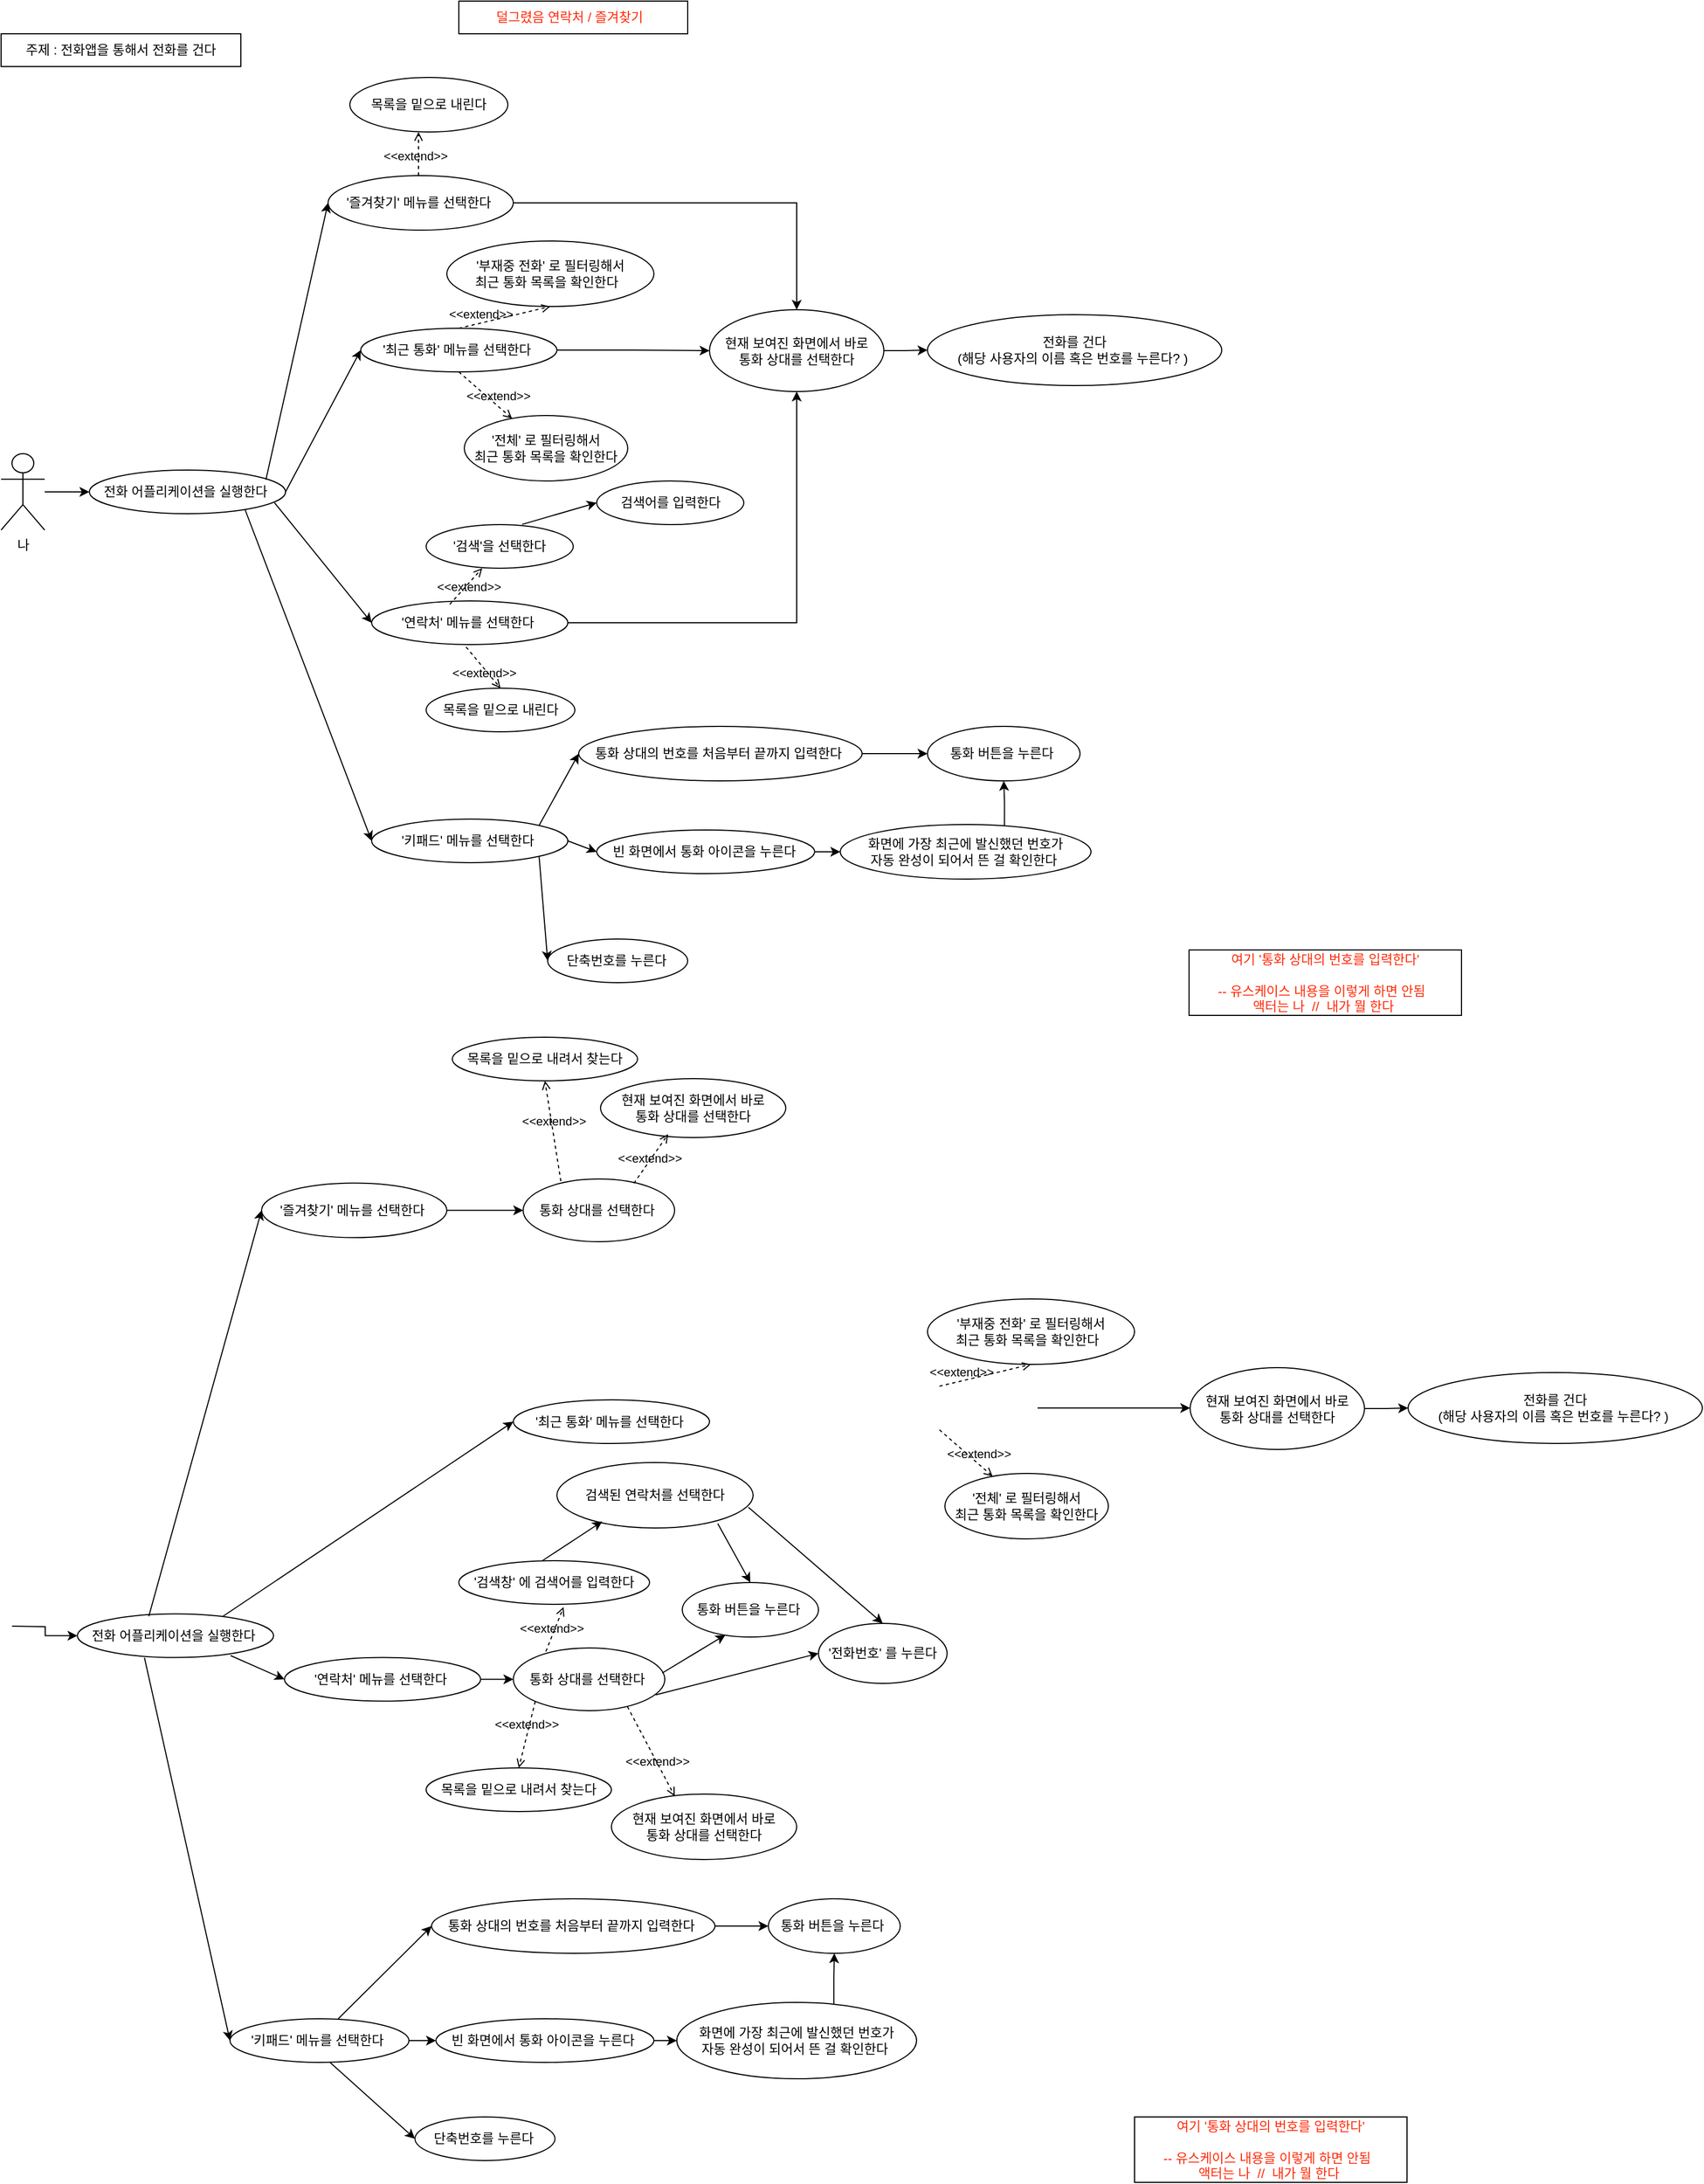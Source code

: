 <mxfile version="21.6.8" type="github">
  <diagram name="페이지-1" id="-gUJO7mvoviYp6cwUs_T">
    <mxGraphModel dx="2152" dy="1142" grid="1" gridSize="10" guides="1" tooltips="1" connect="1" arrows="1" fold="1" page="1" pageScale="1" pageWidth="827" pageHeight="1169" math="0" shadow="0">
      <root>
        <mxCell id="0" />
        <mxCell id="1" parent="0" />
        <mxCell id="oBkjq00Kx3VTGTsn0A3z-1" value="주제 : 전화앱을 통해서 전화를 건다" style="rounded=0;whiteSpace=wrap;html=1;" parent="1" vertex="1">
          <mxGeometry y="80" width="220" height="30" as="geometry" />
        </mxCell>
        <mxCell id="oBkjq00Kx3VTGTsn0A3z-50" value="" style="edgeStyle=orthogonalEdgeStyle;rounded=0;orthogonalLoop=1;jettySize=auto;html=1;" parent="1" source="oBkjq00Kx3VTGTsn0A3z-2" target="oBkjq00Kx3VTGTsn0A3z-8" edge="1">
          <mxGeometry relative="1" as="geometry" />
        </mxCell>
        <mxCell id="oBkjq00Kx3VTGTsn0A3z-2" value="나" style="shape=umlActor;verticalLabelPosition=bottom;verticalAlign=top;html=1;outlineConnect=0;" parent="1" vertex="1">
          <mxGeometry y="465" width="40" height="70" as="geometry" />
        </mxCell>
        <mxCell id="oBkjq00Kx3VTGTsn0A3z-8" value="전화 어플리케이션을 실행한다&amp;nbsp;" style="ellipse;whiteSpace=wrap;html=1;" parent="1" vertex="1">
          <mxGeometry x="81" y="480" width="180" height="40" as="geometry" />
        </mxCell>
        <mxCell id="oBkjq00Kx3VTGTsn0A3z-43" value="" style="edgeStyle=orthogonalEdgeStyle;rounded=0;orthogonalLoop=1;jettySize=auto;html=1;" parent="1" source="oBkjq00Kx3VTGTsn0A3z-9" target="oBkjq00Kx3VTGTsn0A3z-16" edge="1">
          <mxGeometry relative="1" as="geometry" />
        </mxCell>
        <mxCell id="oBkjq00Kx3VTGTsn0A3z-9" value="&#39;즐겨찾기&#39; 메뉴를 선택한다&amp;nbsp;" style="ellipse;whiteSpace=wrap;html=1;" parent="1" vertex="1">
          <mxGeometry x="300" y="210" width="170" height="50" as="geometry" />
        </mxCell>
        <mxCell id="oBkjq00Kx3VTGTsn0A3z-42" value="" style="edgeStyle=orthogonalEdgeStyle;rounded=0;orthogonalLoop=1;jettySize=auto;html=1;" parent="1" source="oBkjq00Kx3VTGTsn0A3z-10" target="oBkjq00Kx3VTGTsn0A3z-16" edge="1">
          <mxGeometry relative="1" as="geometry" />
        </mxCell>
        <mxCell id="oBkjq00Kx3VTGTsn0A3z-10" value="&#39;최근 통화&#39; 메뉴를 선택한다&amp;nbsp;" style="ellipse;whiteSpace=wrap;html=1;" parent="1" vertex="1">
          <mxGeometry x="330" y="350" width="180" height="40" as="geometry" />
        </mxCell>
        <mxCell id="oBkjq00Kx3VTGTsn0A3z-40" value="" style="edgeStyle=orthogonalEdgeStyle;rounded=0;orthogonalLoop=1;jettySize=auto;html=1;" parent="1" source="oBkjq00Kx3VTGTsn0A3z-11" target="oBkjq00Kx3VTGTsn0A3z-16" edge="1">
          <mxGeometry relative="1" as="geometry" />
        </mxCell>
        <mxCell id="oBkjq00Kx3VTGTsn0A3z-11" value="&#39;연락처&#39; 메뉴를 선택한다&amp;nbsp;" style="ellipse;whiteSpace=wrap;html=1;" parent="1" vertex="1">
          <mxGeometry x="340" y="600" width="180" height="40" as="geometry" />
        </mxCell>
        <mxCell id="oBkjq00Kx3VTGTsn0A3z-14" value="&#39;부재중 전화&#39; 로 필터링해서 &lt;br&gt;최근 통화 목록을 확인한다&amp;nbsp;&amp;nbsp;" style="ellipse;whiteSpace=wrap;html=1;" parent="1" vertex="1">
          <mxGeometry x="409" y="270" width="190" height="60" as="geometry" />
        </mxCell>
        <mxCell id="oBkjq00Kx3VTGTsn0A3z-15" value="&#39;전체&#39; 로 필터링해서 &lt;br&gt;최근 통화 목록을 확인한다" style="ellipse;whiteSpace=wrap;html=1;" parent="1" vertex="1">
          <mxGeometry x="425" y="430" width="150" height="60" as="geometry" />
        </mxCell>
        <mxCell id="oBkjq00Kx3VTGTsn0A3z-41" value="" style="edgeStyle=orthogonalEdgeStyle;rounded=0;orthogonalLoop=1;jettySize=auto;html=1;" parent="1" source="oBkjq00Kx3VTGTsn0A3z-16" target="oBkjq00Kx3VTGTsn0A3z-38" edge="1">
          <mxGeometry relative="1" as="geometry" />
        </mxCell>
        <mxCell id="oBkjq00Kx3VTGTsn0A3z-16" value="현재 보여진 화면에서 바로 &lt;br&gt;통화 상대를 선택한다" style="ellipse;whiteSpace=wrap;html=1;" parent="1" vertex="1">
          <mxGeometry x="650" y="333" width="160" height="75" as="geometry" />
        </mxCell>
        <mxCell id="oBkjq00Kx3VTGTsn0A3z-17" value="&amp;lt;&amp;lt;extend&amp;gt;&amp;gt;" style="html=1;verticalAlign=bottom;labelBackgroundColor=none;endArrow=open;endFill=0;dashed=1;rounded=0;exitX=0.5;exitY=1;exitDx=0;exitDy=0;" parent="1" source="oBkjq00Kx3VTGTsn0A3z-10" target="oBkjq00Kx3VTGTsn0A3z-15" edge="1">
          <mxGeometry x="0.469" width="160" relative="1" as="geometry">
            <mxPoint x="615" y="380" as="sourcePoint" />
            <mxPoint x="775" y="380" as="targetPoint" />
            <mxPoint as="offset" />
          </mxGeometry>
        </mxCell>
        <mxCell id="oBkjq00Kx3VTGTsn0A3z-18" value="&amp;lt;&amp;lt;extend&amp;gt;&amp;gt;" style="html=1;verticalAlign=bottom;labelBackgroundColor=none;endArrow=open;endFill=0;dashed=1;rounded=0;exitX=0.5;exitY=0;exitDx=0;exitDy=0;entryX=0.5;entryY=1;entryDx=0;entryDy=0;" parent="1" source="oBkjq00Kx3VTGTsn0A3z-10" target="oBkjq00Kx3VTGTsn0A3z-14" edge="1">
          <mxGeometry x="-0.541" y="-1" width="160" relative="1" as="geometry">
            <mxPoint x="555" y="350" as="sourcePoint" />
            <mxPoint x="545" y="380" as="targetPoint" />
            <mxPoint as="offset" />
          </mxGeometry>
        </mxCell>
        <mxCell id="oBkjq00Kx3VTGTsn0A3z-19" value="&#39;검색&#39;을 선택한다" style="ellipse;whiteSpace=wrap;html=1;" parent="1" vertex="1">
          <mxGeometry x="390" y="530" width="135" height="40" as="geometry" />
        </mxCell>
        <mxCell id="oBkjq00Kx3VTGTsn0A3z-20" value="목록을 밑으로 내린다" style="ellipse;whiteSpace=wrap;html=1;" parent="1" vertex="1">
          <mxGeometry x="390" y="680" width="136.5" height="40" as="geometry" />
        </mxCell>
        <mxCell id="oBkjq00Kx3VTGTsn0A3z-22" value="검색어를 입력한다" style="ellipse;whiteSpace=wrap;html=1;" parent="1" vertex="1">
          <mxGeometry x="546.5" y="490" width="135" height="40" as="geometry" />
        </mxCell>
        <mxCell id="tMN2ydZxakkYXUKhEtnf-16" value="" style="edgeStyle=orthogonalEdgeStyle;rounded=0;orthogonalLoop=1;jettySize=auto;html=1;" edge="1" parent="1" source="oBkjq00Kx3VTGTsn0A3z-23" target="oBkjq00Kx3VTGTsn0A3z-25">
          <mxGeometry relative="1" as="geometry" />
        </mxCell>
        <mxCell id="oBkjq00Kx3VTGTsn0A3z-23" value="통화 상대의 번호를 처음부터 끝까지 입력한다&amp;nbsp;" style="ellipse;whiteSpace=wrap;html=1;" parent="1" vertex="1">
          <mxGeometry x="530" y="715" width="260" height="50" as="geometry" />
        </mxCell>
        <mxCell id="oBkjq00Kx3VTGTsn0A3z-24" value="단축번호를 누른다&amp;nbsp;" style="ellipse;whiteSpace=wrap;html=1;" parent="1" vertex="1">
          <mxGeometry x="501.5" y="910" width="128.5" height="40" as="geometry" />
        </mxCell>
        <mxCell id="oBkjq00Kx3VTGTsn0A3z-25" value="통화 버튼을 누른다&amp;nbsp;" style="ellipse;whiteSpace=wrap;html=1;" parent="1" vertex="1">
          <mxGeometry x="850" y="715" width="140" height="50" as="geometry" />
        </mxCell>
        <mxCell id="oBkjq00Kx3VTGTsn0A3z-26" value="" style="endArrow=classic;html=1;rounded=0;entryX=0;entryY=0.5;entryDx=0;entryDy=0;exitX=1;exitY=0.5;exitDx=0;exitDy=0;" parent="1" source="oBkjq00Kx3VTGTsn0A3z-8" target="oBkjq00Kx3VTGTsn0A3z-10" edge="1">
          <mxGeometry width="50" height="50" relative="1" as="geometry">
            <mxPoint x="220" y="340" as="sourcePoint" />
            <mxPoint x="550" y="350" as="targetPoint" />
          </mxGeometry>
        </mxCell>
        <mxCell id="oBkjq00Kx3VTGTsn0A3z-27" value="" style="endArrow=classic;html=1;rounded=0;entryX=0;entryY=0.5;entryDx=0;entryDy=0;exitX=0.9;exitY=0.22;exitDx=0;exitDy=0;exitPerimeter=0;" parent="1" source="oBkjq00Kx3VTGTsn0A3z-8" target="oBkjq00Kx3VTGTsn0A3z-9" edge="1">
          <mxGeometry width="50" height="50" relative="1" as="geometry">
            <mxPoint x="200" y="320" as="sourcePoint" />
            <mxPoint x="280" y="360" as="targetPoint" />
          </mxGeometry>
        </mxCell>
        <mxCell id="oBkjq00Kx3VTGTsn0A3z-28" value="" style="endArrow=classic;html=1;rounded=0;entryX=0;entryY=0.5;entryDx=0;entryDy=0;exitX=0.944;exitY=0.75;exitDx=0;exitDy=0;exitPerimeter=0;" parent="1" source="oBkjq00Kx3VTGTsn0A3z-8" target="oBkjq00Kx3VTGTsn0A3z-11" edge="1">
          <mxGeometry width="50" height="50" relative="1" as="geometry">
            <mxPoint x="240" y="330" as="sourcePoint" />
            <mxPoint x="440" y="370" as="targetPoint" />
          </mxGeometry>
        </mxCell>
        <mxCell id="oBkjq00Kx3VTGTsn0A3z-29" value="" style="endArrow=classic;html=1;rounded=0;entryX=0;entryY=0.5;entryDx=0;entryDy=0;exitX=0.793;exitY=0.9;exitDx=0;exitDy=0;exitPerimeter=0;" parent="1" source="oBkjq00Kx3VTGTsn0A3z-8" target="oBkjq00Kx3VTGTsn0A3z-47" edge="1">
          <mxGeometry width="50" height="50" relative="1" as="geometry">
            <mxPoint x="232" y="340" as="sourcePoint" />
            <mxPoint x="440" y="645" as="targetPoint" />
          </mxGeometry>
        </mxCell>
        <mxCell id="oBkjq00Kx3VTGTsn0A3z-30" value="&amp;lt;&amp;lt;extend&amp;gt;&amp;gt;" style="html=1;verticalAlign=bottom;labelBackgroundColor=none;endArrow=open;endFill=0;dashed=1;rounded=0;exitX=0.398;exitY=0.08;exitDx=0;exitDy=0;entryX=0.381;entryY=1;entryDx=0;entryDy=0;entryPerimeter=0;exitPerimeter=0;" parent="1" source="oBkjq00Kx3VTGTsn0A3z-11" target="oBkjq00Kx3VTGTsn0A3z-19" edge="1">
          <mxGeometry x="-0.269" y="-8" width="160" relative="1" as="geometry">
            <mxPoint x="489" y="630" as="sourcePoint" />
            <mxPoint x="509" y="550" as="targetPoint" />
            <mxPoint as="offset" />
          </mxGeometry>
        </mxCell>
        <mxCell id="oBkjq00Kx3VTGTsn0A3z-31" value="" style="endArrow=classic;html=1;rounded=0;entryX=0;entryY=0.5;entryDx=0;entryDy=0;exitX=0.653;exitY=-0.005;exitDx=0;exitDy=0;exitPerimeter=0;" parent="1" source="oBkjq00Kx3VTGTsn0A3z-19" target="oBkjq00Kx3VTGTsn0A3z-22" edge="1">
          <mxGeometry width="50" height="50" relative="1" as="geometry">
            <mxPoint x="521.5" y="560" as="sourcePoint" />
            <mxPoint x="550" y="530" as="targetPoint" />
          </mxGeometry>
        </mxCell>
        <mxCell id="oBkjq00Kx3VTGTsn0A3z-32" value="&amp;lt;&amp;lt;extend&amp;gt;&amp;gt;" style="html=1;verticalAlign=bottom;labelBackgroundColor=none;endArrow=open;endFill=0;dashed=1;rounded=0;exitX=0.426;exitY=1.032;exitDx=0;exitDy=0;entryX=0.5;entryY=0;entryDx=0;entryDy=0;exitPerimeter=0;" parent="1" edge="1" target="oBkjq00Kx3VTGTsn0A3z-20">
          <mxGeometry x="0.443" y="-8" width="160" relative="1" as="geometry">
            <mxPoint x="426.68" y="642.28" as="sourcePoint" />
            <mxPoint x="478.25" y="671" as="targetPoint" />
            <mxPoint as="offset" />
          </mxGeometry>
        </mxCell>
        <mxCell id="oBkjq00Kx3VTGTsn0A3z-38" value="전화를 건다&lt;br&gt;(해당 사용자의 이름 혹은 번호를 누른다? )&amp;nbsp;" style="ellipse;whiteSpace=wrap;html=1;" parent="1" vertex="1">
          <mxGeometry x="850" y="337.5" width="270" height="65" as="geometry" />
        </mxCell>
        <mxCell id="tMN2ydZxakkYXUKhEtnf-14" value="" style="edgeStyle=orthogonalEdgeStyle;rounded=0;orthogonalLoop=1;jettySize=auto;html=1;" edge="1" parent="1" source="oBkjq00Kx3VTGTsn0A3z-44" target="tMN2ydZxakkYXUKhEtnf-13">
          <mxGeometry relative="1" as="geometry" />
        </mxCell>
        <mxCell id="oBkjq00Kx3VTGTsn0A3z-44" value="빈 화면에서 통화 아이콘을 누른다&amp;nbsp;" style="ellipse;whiteSpace=wrap;html=1;" parent="1" vertex="1">
          <mxGeometry x="546.5" y="810" width="200" height="40" as="geometry" />
        </mxCell>
        <mxCell id="oBkjq00Kx3VTGTsn0A3z-47" value="&#39;키패드&#39; 메뉴를 선택한다&amp;nbsp;" style="ellipse;whiteSpace=wrap;html=1;" parent="1" vertex="1">
          <mxGeometry x="340" y="800" width="180" height="40" as="geometry" />
        </mxCell>
        <mxCell id="oBkjq00Kx3VTGTsn0A3z-51" value="목록을 밑으로 내린다" style="ellipse;whiteSpace=wrap;html=1;" parent="1" vertex="1">
          <mxGeometry x="320" y="120" width="145" height="50" as="geometry" />
        </mxCell>
        <mxCell id="oBkjq00Kx3VTGTsn0A3z-52" value="&amp;lt;&amp;lt;extend&amp;gt;&amp;gt;" style="html=1;verticalAlign=bottom;labelBackgroundColor=none;endArrow=open;endFill=0;dashed=1;rounded=0;exitX=0.398;exitY=0.08;exitDx=0;exitDy=0;exitPerimeter=0;" parent="1" edge="1">
          <mxGeometry x="-0.5" y="3" width="160" relative="1" as="geometry">
            <mxPoint x="383" y="210" as="sourcePoint" />
            <mxPoint x="383" y="170" as="targetPoint" />
            <mxPoint y="1" as="offset" />
          </mxGeometry>
        </mxCell>
        <mxCell id="tMN2ydZxakkYXUKhEtnf-1" value="&lt;font color=&quot;#ff2908&quot;&gt;여기 &#39;통화 상대의 번호를 입력한다&#39;&lt;br&gt;&amp;nbsp;&lt;br&gt;-- 유스케이스 내용을 이렇게 하면 안됨&amp;nbsp;&amp;nbsp;&lt;br&gt;액터는 나&amp;nbsp; //&amp;nbsp; 내가 뭘 한다&lt;/font&gt;&lt;font color=&quot;#d91717&quot;&gt;&amp;nbsp;&lt;/font&gt;" style="rounded=0;whiteSpace=wrap;html=1;" vertex="1" parent="1">
          <mxGeometry x="1090" y="920" width="250" height="60" as="geometry" />
        </mxCell>
        <mxCell id="tMN2ydZxakkYXUKhEtnf-2" value="&lt;font color=&quot;#ff2908&quot;&gt;덜그렸음 연락처 / 즐겨찾기&amp;nbsp;&amp;nbsp;&lt;/font&gt;" style="rounded=0;whiteSpace=wrap;html=1;" vertex="1" parent="1">
          <mxGeometry x="420" y="50" width="210" height="30" as="geometry" />
        </mxCell>
        <mxCell id="tMN2ydZxakkYXUKhEtnf-6" value="" style="endArrow=classic;html=1;rounded=0;entryX=0;entryY=0.5;entryDx=0;entryDy=0;exitX=1;exitY=0.5;exitDx=0;exitDy=0;" edge="1" parent="1" source="oBkjq00Kx3VTGTsn0A3z-47" target="oBkjq00Kx3VTGTsn0A3z-44">
          <mxGeometry width="50" height="50" relative="1" as="geometry">
            <mxPoint x="510" y="820" as="sourcePoint" />
            <mxPoint x="599" y="800" as="targetPoint" />
          </mxGeometry>
        </mxCell>
        <mxCell id="tMN2ydZxakkYXUKhEtnf-7" value="" style="endArrow=classic;html=1;rounded=0;entryX=0;entryY=0.5;entryDx=0;entryDy=0;exitX=1;exitY=1;exitDx=0;exitDy=0;" edge="1" parent="1" source="oBkjq00Kx3VTGTsn0A3z-47" target="oBkjq00Kx3VTGTsn0A3z-24">
          <mxGeometry width="50" height="50" relative="1" as="geometry">
            <mxPoint x="530" y="820" as="sourcePoint" />
            <mxPoint x="620" y="860" as="targetPoint" />
          </mxGeometry>
        </mxCell>
        <mxCell id="tMN2ydZxakkYXUKhEtnf-9" value="" style="endArrow=classic;html=1;rounded=0;entryX=0;entryY=0.5;entryDx=0;entryDy=0;exitX=1;exitY=0;exitDx=0;exitDy=0;" edge="1" parent="1" source="oBkjq00Kx3VTGTsn0A3z-47" target="oBkjq00Kx3VTGTsn0A3z-23">
          <mxGeometry width="50" height="50" relative="1" as="geometry">
            <mxPoint x="490" y="800" as="sourcePoint" />
            <mxPoint x="546.5" y="779" as="targetPoint" />
          </mxGeometry>
        </mxCell>
        <mxCell id="tMN2ydZxakkYXUKhEtnf-17" value="" style="edgeStyle=orthogonalEdgeStyle;rounded=0;orthogonalLoop=1;jettySize=auto;html=1;exitX=0.655;exitY=0.04;exitDx=0;exitDy=0;exitPerimeter=0;" edge="1" parent="1" source="tMN2ydZxakkYXUKhEtnf-13" target="oBkjq00Kx3VTGTsn0A3z-25">
          <mxGeometry relative="1" as="geometry" />
        </mxCell>
        <mxCell id="tMN2ydZxakkYXUKhEtnf-13" value="화면에 가장 최근에 발신했던 번호가 &lt;br&gt;자동 완성이 되어서 뜬 걸 확인한다&amp;nbsp;" style="ellipse;whiteSpace=wrap;html=1;" vertex="1" parent="1">
          <mxGeometry x="770" y="805" width="230" height="50" as="geometry" />
        </mxCell>
        <mxCell id="tMN2ydZxakkYXUKhEtnf-18" value="" style="edgeStyle=orthogonalEdgeStyle;rounded=0;orthogonalLoop=1;jettySize=auto;html=1;" edge="1" parent="1" target="tMN2ydZxakkYXUKhEtnf-19">
          <mxGeometry relative="1" as="geometry">
            <mxPoint x="10" y="1540" as="sourcePoint" />
          </mxGeometry>
        </mxCell>
        <mxCell id="tMN2ydZxakkYXUKhEtnf-19" value="전화 어플리케이션을 실행한다&amp;nbsp;" style="ellipse;whiteSpace=wrap;html=1;" vertex="1" parent="1">
          <mxGeometry x="70" y="1528.75" width="180" height="40" as="geometry" />
        </mxCell>
        <mxCell id="tMN2ydZxakkYXUKhEtnf-83" value="" style="edgeStyle=orthogonalEdgeStyle;rounded=0;orthogonalLoop=1;jettySize=auto;html=1;" edge="1" parent="1" source="tMN2ydZxakkYXUKhEtnf-21" target="tMN2ydZxakkYXUKhEtnf-77">
          <mxGeometry relative="1" as="geometry" />
        </mxCell>
        <mxCell id="tMN2ydZxakkYXUKhEtnf-21" value="&#39;즐겨찾기&#39; 메뉴를 선택한다&amp;nbsp;" style="ellipse;whiteSpace=wrap;html=1;" vertex="1" parent="1">
          <mxGeometry x="239" y="1133.75" width="170" height="50" as="geometry" />
        </mxCell>
        <mxCell id="tMN2ydZxakkYXUKhEtnf-22" value="" style="edgeStyle=orthogonalEdgeStyle;rounded=0;orthogonalLoop=1;jettySize=auto;html=1;" edge="1" parent="1" target="tMN2ydZxakkYXUKhEtnf-29">
          <mxGeometry relative="1" as="geometry">
            <mxPoint x="951" y="1340" as="sourcePoint" />
          </mxGeometry>
        </mxCell>
        <mxCell id="tMN2ydZxakkYXUKhEtnf-23" value="&#39;최근 통화&#39; 메뉴를 선택한다&amp;nbsp;" style="ellipse;whiteSpace=wrap;html=1;" vertex="1" parent="1">
          <mxGeometry x="470" y="1332.5" width="180" height="40" as="geometry" />
        </mxCell>
        <mxCell id="tMN2ydZxakkYXUKhEtnf-65" value="" style="edgeStyle=orthogonalEdgeStyle;rounded=0;orthogonalLoop=1;jettySize=auto;html=1;" edge="1" parent="1" source="tMN2ydZxakkYXUKhEtnf-25" target="tMN2ydZxakkYXUKhEtnf-59">
          <mxGeometry relative="1" as="geometry" />
        </mxCell>
        <mxCell id="tMN2ydZxakkYXUKhEtnf-25" value="&#39;연락처&#39; 메뉴를 선택한다&amp;nbsp;" style="ellipse;whiteSpace=wrap;html=1;" vertex="1" parent="1">
          <mxGeometry x="260" y="1568.75" width="180" height="40" as="geometry" />
        </mxCell>
        <mxCell id="tMN2ydZxakkYXUKhEtnf-26" value="&#39;부재중 전화&#39; 로 필터링해서 &lt;br&gt;최근 통화 목록을 확인한다&amp;nbsp;&amp;nbsp;" style="ellipse;whiteSpace=wrap;html=1;" vertex="1" parent="1">
          <mxGeometry x="850" y="1240" width="190" height="60" as="geometry" />
        </mxCell>
        <mxCell id="tMN2ydZxakkYXUKhEtnf-27" value="&#39;전체&#39; 로 필터링해서 &lt;br&gt;최근 통화 목록을 확인한다" style="ellipse;whiteSpace=wrap;html=1;" vertex="1" parent="1">
          <mxGeometry x="866" y="1400" width="150" height="60" as="geometry" />
        </mxCell>
        <mxCell id="tMN2ydZxakkYXUKhEtnf-28" value="" style="edgeStyle=orthogonalEdgeStyle;rounded=0;orthogonalLoop=1;jettySize=auto;html=1;" edge="1" parent="1" source="tMN2ydZxakkYXUKhEtnf-29" target="tMN2ydZxakkYXUKhEtnf-46">
          <mxGeometry relative="1" as="geometry" />
        </mxCell>
        <mxCell id="tMN2ydZxakkYXUKhEtnf-29" value="현재 보여진 화면에서 바로 &lt;br&gt;통화 상대를 선택한다" style="ellipse;whiteSpace=wrap;html=1;" vertex="1" parent="1">
          <mxGeometry x="1091" y="1303" width="160" height="75" as="geometry" />
        </mxCell>
        <mxCell id="tMN2ydZxakkYXUKhEtnf-30" value="&amp;lt;&amp;lt;extend&amp;gt;&amp;gt;" style="html=1;verticalAlign=bottom;labelBackgroundColor=none;endArrow=open;endFill=0;dashed=1;rounded=0;exitX=0.5;exitY=1;exitDx=0;exitDy=0;" edge="1" parent="1" target="tMN2ydZxakkYXUKhEtnf-27">
          <mxGeometry x="0.469" width="160" relative="1" as="geometry">
            <mxPoint x="861" y="1360" as="sourcePoint" />
            <mxPoint x="1216" y="1350" as="targetPoint" />
            <mxPoint as="offset" />
          </mxGeometry>
        </mxCell>
        <mxCell id="tMN2ydZxakkYXUKhEtnf-31" value="&amp;lt;&amp;lt;extend&amp;gt;&amp;gt;" style="html=1;verticalAlign=bottom;labelBackgroundColor=none;endArrow=open;endFill=0;dashed=1;rounded=0;exitX=0.5;exitY=0;exitDx=0;exitDy=0;entryX=0.5;entryY=1;entryDx=0;entryDy=0;" edge="1" parent="1" target="tMN2ydZxakkYXUKhEtnf-26">
          <mxGeometry x="-0.541" y="-1" width="160" relative="1" as="geometry">
            <mxPoint x="861" y="1320" as="sourcePoint" />
            <mxPoint x="986" y="1350" as="targetPoint" />
            <mxPoint as="offset" />
          </mxGeometry>
        </mxCell>
        <mxCell id="tMN2ydZxakkYXUKhEtnf-32" value="&#39;검색창&#39; 에 검색어를 입력한다" style="ellipse;whiteSpace=wrap;html=1;" vertex="1" parent="1">
          <mxGeometry x="420" y="1480" width="175" height="40" as="geometry" />
        </mxCell>
        <mxCell id="tMN2ydZxakkYXUKhEtnf-34" value="검색된 연락처를 선택한다" style="ellipse;whiteSpace=wrap;html=1;" vertex="1" parent="1">
          <mxGeometry x="510" y="1390" width="180" height="60" as="geometry" />
        </mxCell>
        <mxCell id="tMN2ydZxakkYXUKhEtnf-35" value="" style="edgeStyle=orthogonalEdgeStyle;rounded=0;orthogonalLoop=1;jettySize=auto;html=1;" edge="1" parent="1" source="tMN2ydZxakkYXUKhEtnf-36" target="tMN2ydZxakkYXUKhEtnf-38">
          <mxGeometry relative="1" as="geometry" />
        </mxCell>
        <mxCell id="tMN2ydZxakkYXUKhEtnf-36" value="통화 상대의 번호를 처음부터 끝까지 입력한다&amp;nbsp;" style="ellipse;whiteSpace=wrap;html=1;" vertex="1" parent="1">
          <mxGeometry x="395" y="1790" width="260" height="50" as="geometry" />
        </mxCell>
        <mxCell id="tMN2ydZxakkYXUKhEtnf-37" value="단축번호를 누른다&amp;nbsp;" style="ellipse;whiteSpace=wrap;html=1;" vertex="1" parent="1">
          <mxGeometry x="379.75" y="1990" width="128.5" height="40" as="geometry" />
        </mxCell>
        <mxCell id="tMN2ydZxakkYXUKhEtnf-38" value="통화 버튼을 누른다&amp;nbsp;" style="ellipse;whiteSpace=wrap;html=1;" vertex="1" parent="1">
          <mxGeometry x="704" y="1790" width="121" height="50" as="geometry" />
        </mxCell>
        <mxCell id="tMN2ydZxakkYXUKhEtnf-39" value="" style="endArrow=classic;html=1;rounded=0;entryX=0;entryY=0.5;entryDx=0;entryDy=0;exitX=0.742;exitY=0.056;exitDx=0;exitDy=0;exitPerimeter=0;" edge="1" parent="1" source="tMN2ydZxakkYXUKhEtnf-19" target="tMN2ydZxakkYXUKhEtnf-23">
          <mxGeometry width="50" height="50" relative="1" as="geometry">
            <mxPoint x="190" y="1380" as="sourcePoint" />
            <mxPoint x="520" y="1390" as="targetPoint" />
          </mxGeometry>
        </mxCell>
        <mxCell id="tMN2ydZxakkYXUKhEtnf-40" value="" style="endArrow=classic;html=1;rounded=0;entryX=0;entryY=0.5;entryDx=0;entryDy=0;exitX=0.364;exitY=0.056;exitDx=0;exitDy=0;exitPerimeter=0;" edge="1" parent="1" source="tMN2ydZxakkYXUKhEtnf-19" target="tMN2ydZxakkYXUKhEtnf-21">
          <mxGeometry width="50" height="50" relative="1" as="geometry">
            <mxPoint x="170" y="1360" as="sourcePoint" />
            <mxPoint x="250" y="1400" as="targetPoint" />
          </mxGeometry>
        </mxCell>
        <mxCell id="tMN2ydZxakkYXUKhEtnf-41" value="" style="endArrow=classic;html=1;rounded=0;entryX=0;entryY=0.5;entryDx=0;entryDy=0;exitX=0.781;exitY=0.956;exitDx=0;exitDy=0;exitPerimeter=0;" edge="1" parent="1" source="tMN2ydZxakkYXUKhEtnf-19" target="tMN2ydZxakkYXUKhEtnf-25">
          <mxGeometry width="50" height="50" relative="1" as="geometry">
            <mxPoint x="210" y="1550" as="sourcePoint" />
            <mxPoint x="410" y="1410" as="targetPoint" />
          </mxGeometry>
        </mxCell>
        <mxCell id="tMN2ydZxakkYXUKhEtnf-42" value="" style="endArrow=classic;html=1;rounded=0;entryX=0;entryY=0.5;entryDx=0;entryDy=0;exitX=0.342;exitY=1.006;exitDx=0;exitDy=0;exitPerimeter=0;" edge="1" parent="1" source="tMN2ydZxakkYXUKhEtnf-19" target="tMN2ydZxakkYXUKhEtnf-49">
          <mxGeometry width="50" height="50" relative="1" as="geometry">
            <mxPoint x="202" y="1380" as="sourcePoint" />
            <mxPoint x="410" y="1685" as="targetPoint" />
          </mxGeometry>
        </mxCell>
        <mxCell id="tMN2ydZxakkYXUKhEtnf-43" value="&amp;lt;&amp;lt;extend&amp;gt;&amp;gt;" style="html=1;verticalAlign=bottom;labelBackgroundColor=none;endArrow=open;endFill=0;dashed=1;rounded=0;entryX=0.549;entryY=1.063;entryDx=0;entryDy=0;entryPerimeter=0;exitX=0.199;exitY=0.152;exitDx=0;exitDy=0;exitPerimeter=0;" edge="1" parent="1" source="tMN2ydZxakkYXUKhEtnf-59" target="tMN2ydZxakkYXUKhEtnf-32">
          <mxGeometry x="-0.208" width="160" relative="1" as="geometry">
            <mxPoint x="540" y="1580" as="sourcePoint" />
            <mxPoint x="469" y="1540" as="targetPoint" />
            <mxPoint as="offset" />
          </mxGeometry>
        </mxCell>
        <mxCell id="tMN2ydZxakkYXUKhEtnf-44" value="" style="endArrow=classic;html=1;rounded=0;exitX=0.438;exitY=0;exitDx=0;exitDy=0;exitPerimeter=0;entryX=0.231;entryY=0.9;entryDx=0;entryDy=0;entryPerimeter=0;" edge="1" parent="1" source="tMN2ydZxakkYXUKhEtnf-32" target="tMN2ydZxakkYXUKhEtnf-34">
          <mxGeometry width="50" height="50" relative="1" as="geometry">
            <mxPoint x="481.5" y="1550" as="sourcePoint" />
            <mxPoint x="530" y="1460" as="targetPoint" />
          </mxGeometry>
        </mxCell>
        <mxCell id="tMN2ydZxakkYXUKhEtnf-46" value="전화를 건다&lt;br&gt;(해당 사용자의 이름 혹은 번호를 누른다? )&amp;nbsp;" style="ellipse;whiteSpace=wrap;html=1;" vertex="1" parent="1">
          <mxGeometry x="1291" y="1307.5" width="270" height="65" as="geometry" />
        </mxCell>
        <mxCell id="tMN2ydZxakkYXUKhEtnf-47" value="" style="edgeStyle=orthogonalEdgeStyle;rounded=0;orthogonalLoop=1;jettySize=auto;html=1;" edge="1" parent="1" source="tMN2ydZxakkYXUKhEtnf-48" target="tMN2ydZxakkYXUKhEtnf-58">
          <mxGeometry relative="1" as="geometry" />
        </mxCell>
        <mxCell id="tMN2ydZxakkYXUKhEtnf-48" value="빈 화면에서 통화 아이콘을 누른다&amp;nbsp;" style="ellipse;whiteSpace=wrap;html=1;" vertex="1" parent="1">
          <mxGeometry x="399" y="1900" width="200" height="40" as="geometry" />
        </mxCell>
        <mxCell id="tMN2ydZxakkYXUKhEtnf-49" value="&#39;키패드&#39; 메뉴를 선택한다&amp;nbsp;" style="ellipse;whiteSpace=wrap;html=1;" vertex="1" parent="1">
          <mxGeometry x="210" y="1900" width="164.25" height="40" as="geometry" />
        </mxCell>
        <mxCell id="tMN2ydZxakkYXUKhEtnf-52" value="&lt;font color=&quot;#ff2908&quot;&gt;여기 &#39;통화 상대의 번호를 입력한다&#39;&lt;br&gt;&amp;nbsp;&lt;br&gt;-- 유스케이스 내용을 이렇게 하면 안됨&amp;nbsp;&amp;nbsp;&lt;br&gt;액터는 나&amp;nbsp; //&amp;nbsp; 내가 뭘 한다&lt;/font&gt;&lt;font color=&quot;#d91717&quot;&gt;&amp;nbsp;&lt;/font&gt;" style="rounded=0;whiteSpace=wrap;html=1;" vertex="1" parent="1">
          <mxGeometry x="1040" y="1990" width="250" height="60" as="geometry" />
        </mxCell>
        <mxCell id="tMN2ydZxakkYXUKhEtnf-54" value="" style="endArrow=classic;html=1;rounded=0;entryX=0;entryY=0.5;entryDx=0;entryDy=0;exitX=1;exitY=0.5;exitDx=0;exitDy=0;" edge="1" parent="1" source="tMN2ydZxakkYXUKhEtnf-49" target="tMN2ydZxakkYXUKhEtnf-48">
          <mxGeometry width="50" height="50" relative="1" as="geometry">
            <mxPoint x="405.75" y="1915" as="sourcePoint" />
            <mxPoint x="494.75" y="1895" as="targetPoint" />
          </mxGeometry>
        </mxCell>
        <mxCell id="tMN2ydZxakkYXUKhEtnf-55" value="" style="endArrow=classic;html=1;rounded=0;entryX=0;entryY=0.5;entryDx=0;entryDy=0;exitX=0.559;exitY=1;exitDx=0;exitDy=0;exitPerimeter=0;" edge="1" parent="1" source="tMN2ydZxakkYXUKhEtnf-49" target="tMN2ydZxakkYXUKhEtnf-37">
          <mxGeometry width="50" height="50" relative="1" as="geometry">
            <mxPoint x="425.75" y="1915" as="sourcePoint" />
            <mxPoint x="515.75" y="1955" as="targetPoint" />
          </mxGeometry>
        </mxCell>
        <mxCell id="tMN2ydZxakkYXUKhEtnf-56" value="" style="endArrow=classic;html=1;rounded=0;entryX=0;entryY=0.5;entryDx=0;entryDy=0;exitX=0.605;exitY=0;exitDx=0;exitDy=0;exitPerimeter=0;" edge="1" parent="1" source="tMN2ydZxakkYXUKhEtnf-49" target="tMN2ydZxakkYXUKhEtnf-36">
          <mxGeometry width="50" height="50" relative="1" as="geometry">
            <mxPoint x="385.75" y="1895" as="sourcePoint" />
            <mxPoint x="442.25" y="1874" as="targetPoint" />
          </mxGeometry>
        </mxCell>
        <mxCell id="tMN2ydZxakkYXUKhEtnf-57" value="" style="edgeStyle=orthogonalEdgeStyle;rounded=0;orthogonalLoop=1;jettySize=auto;html=1;exitX=0.655;exitY=0.04;exitDx=0;exitDy=0;exitPerimeter=0;" edge="1" parent="1" source="tMN2ydZxakkYXUKhEtnf-58" target="tMN2ydZxakkYXUKhEtnf-38">
          <mxGeometry relative="1" as="geometry" />
        </mxCell>
        <mxCell id="tMN2ydZxakkYXUKhEtnf-58" value="화면에 가장 최근에 발신했던 번호가 &lt;br&gt;자동 완성이 되어서 뜬 걸 확인한다&amp;nbsp;" style="ellipse;whiteSpace=wrap;html=1;" vertex="1" parent="1">
          <mxGeometry x="620" y="1885" width="220" height="70" as="geometry" />
        </mxCell>
        <mxCell id="tMN2ydZxakkYXUKhEtnf-59" value="통화 상대를 선택한다&amp;nbsp;" style="ellipse;whiteSpace=wrap;html=1;" vertex="1" parent="1">
          <mxGeometry x="470" y="1560" width="139" height="57.5" as="geometry" />
        </mxCell>
        <mxCell id="tMN2ydZxakkYXUKhEtnf-60" value="&#39;전화번호&#39; 를 누른다" style="ellipse;whiteSpace=wrap;html=1;" vertex="1" parent="1">
          <mxGeometry x="750" y="1537.5" width="118" height="55" as="geometry" />
        </mxCell>
        <mxCell id="tMN2ydZxakkYXUKhEtnf-61" value="목록을 밑으로 내려서 찾는다" style="ellipse;whiteSpace=wrap;html=1;" vertex="1" parent="1">
          <mxGeometry x="390" y="1670" width="170" height="40" as="geometry" />
        </mxCell>
        <mxCell id="tMN2ydZxakkYXUKhEtnf-62" value="&amp;lt;&amp;lt;extend&amp;gt;&amp;gt;" style="html=1;verticalAlign=bottom;labelBackgroundColor=none;endArrow=open;endFill=0;dashed=1;rounded=0;entryX=0.5;entryY=0;entryDx=0;entryDy=0;exitX=0;exitY=1;exitDx=0;exitDy=0;" edge="1" parent="1" target="tMN2ydZxakkYXUKhEtnf-61" source="tMN2ydZxakkYXUKhEtnf-59">
          <mxGeometry x="0.002" y="-1" width="160" relative="1" as="geometry">
            <mxPoint x="580" y="1640" as="sourcePoint" />
            <mxPoint x="691.75" y="1676.22" as="targetPoint" />
            <mxPoint as="offset" />
          </mxGeometry>
        </mxCell>
        <mxCell id="tMN2ydZxakkYXUKhEtnf-63" value="현재 보여진 화면에서 바로 &lt;br&gt;통화 상대를 선택한다" style="ellipse;whiteSpace=wrap;html=1;" vertex="1" parent="1">
          <mxGeometry x="560" y="1694" width="170" height="60" as="geometry" />
        </mxCell>
        <mxCell id="tMN2ydZxakkYXUKhEtnf-64" value="&amp;lt;&amp;lt;extend&amp;gt;&amp;gt;" style="html=1;verticalAlign=bottom;labelBackgroundColor=none;endArrow=open;endFill=0;dashed=1;rounded=0;exitX=0.753;exitY=0.935;exitDx=0;exitDy=0;entryX=0.342;entryY=0.033;entryDx=0;entryDy=0;entryPerimeter=0;exitPerimeter=0;" edge="1" parent="1" source="tMN2ydZxakkYXUKhEtnf-59" target="tMN2ydZxakkYXUKhEtnf-63">
          <mxGeometry x="0.395" y="-3" width="160" relative="1" as="geometry">
            <mxPoint x="622" y="1572.5" as="sourcePoint" />
            <mxPoint x="760" y="1529.5" as="targetPoint" />
            <mxPoint as="offset" />
          </mxGeometry>
        </mxCell>
        <mxCell id="tMN2ydZxakkYXUKhEtnf-66" value="통화 버튼을 누른다&amp;nbsp;" style="ellipse;whiteSpace=wrap;html=1;" vertex="1" parent="1">
          <mxGeometry x="625" y="1500" width="125" height="50" as="geometry" />
        </mxCell>
        <mxCell id="tMN2ydZxakkYXUKhEtnf-67" value="" style="endArrow=classic;html=1;rounded=0;entryX=0.317;entryY=0.96;entryDx=0;entryDy=0;entryPerimeter=0;exitX=0.983;exitY=0.4;exitDx=0;exitDy=0;exitPerimeter=0;" edge="1" parent="1" source="tMN2ydZxakkYXUKhEtnf-59" target="tMN2ydZxakkYXUKhEtnf-66">
          <mxGeometry width="50" height="50" relative="1" as="geometry">
            <mxPoint x="610" y="1580" as="sourcePoint" />
            <mxPoint x="699" y="1560" as="targetPoint" />
          </mxGeometry>
        </mxCell>
        <mxCell id="tMN2ydZxakkYXUKhEtnf-68" value="" style="endArrow=classic;html=1;rounded=0;entryX=0;entryY=0.5;entryDx=0;entryDy=0;exitX=0.94;exitY=0.748;exitDx=0;exitDy=0;exitPerimeter=0;" edge="1" parent="1" source="tMN2ydZxakkYXUKhEtnf-59" target="tMN2ydZxakkYXUKhEtnf-60">
          <mxGeometry width="50" height="50" relative="1" as="geometry">
            <mxPoint x="645" y="1620" as="sourcePoint" />
            <mxPoint x="700" y="1650" as="targetPoint" />
          </mxGeometry>
        </mxCell>
        <mxCell id="tMN2ydZxakkYXUKhEtnf-71" value="" style="endArrow=classic;html=1;rounded=0;entryX=0.5;entryY=0;entryDx=0;entryDy=0;exitX=0.82;exitY=0.933;exitDx=0;exitDy=0;exitPerimeter=0;" edge="1" parent="1" source="tMN2ydZxakkYXUKhEtnf-34" target="tMN2ydZxakkYXUKhEtnf-66">
          <mxGeometry width="50" height="50" relative="1" as="geometry">
            <mxPoint x="630" y="1450" as="sourcePoint" />
            <mxPoint x="680" y="1400" as="targetPoint" />
          </mxGeometry>
        </mxCell>
        <mxCell id="tMN2ydZxakkYXUKhEtnf-73" value="" style="endArrow=classic;html=1;rounded=0;entryX=0.5;entryY=0;entryDx=0;entryDy=0;exitX=0.976;exitY=0.683;exitDx=0;exitDy=0;exitPerimeter=0;" edge="1" parent="1" source="tMN2ydZxakkYXUKhEtnf-34" target="tMN2ydZxakkYXUKhEtnf-60">
          <mxGeometry width="50" height="50" relative="1" as="geometry">
            <mxPoint x="680" y="1430" as="sourcePoint" />
            <mxPoint x="740" y="1380" as="targetPoint" />
          </mxGeometry>
        </mxCell>
        <mxCell id="tMN2ydZxakkYXUKhEtnf-75" style="edgeStyle=orthogonalEdgeStyle;rounded=0;orthogonalLoop=1;jettySize=auto;html=1;exitX=0.5;exitY=1;exitDx=0;exitDy=0;" edge="1" parent="1" source="tMN2ydZxakkYXUKhEtnf-25" target="tMN2ydZxakkYXUKhEtnf-25">
          <mxGeometry relative="1" as="geometry" />
        </mxCell>
        <mxCell id="tMN2ydZxakkYXUKhEtnf-77" value="통화 상대를 선택한다&amp;nbsp;" style="ellipse;whiteSpace=wrap;html=1;" vertex="1" parent="1">
          <mxGeometry x="479" y="1130" width="139" height="57.5" as="geometry" />
        </mxCell>
        <mxCell id="tMN2ydZxakkYXUKhEtnf-78" value="목록을 밑으로 내려서 찾는다" style="ellipse;whiteSpace=wrap;html=1;" vertex="1" parent="1">
          <mxGeometry x="414" y="1000" width="170" height="40" as="geometry" />
        </mxCell>
        <mxCell id="tMN2ydZxakkYXUKhEtnf-79" value="&amp;lt;&amp;lt;extend&amp;gt;&amp;gt;" style="html=1;verticalAlign=bottom;labelBackgroundColor=none;endArrow=open;endFill=0;dashed=1;rounded=0;exitX=0.249;exitY=0.035;exitDx=0;exitDy=0;exitPerimeter=0;" edge="1" parent="1" source="tMN2ydZxakkYXUKhEtnf-77">
          <mxGeometry x="0.002" y="-1" width="160" relative="1" as="geometry">
            <mxPoint x="589" y="1210" as="sourcePoint" />
            <mxPoint x="499" y="1040" as="targetPoint" />
            <mxPoint as="offset" />
          </mxGeometry>
        </mxCell>
        <mxCell id="tMN2ydZxakkYXUKhEtnf-80" value="현재 보여진 화면에서 바로 &lt;br&gt;통화 상대를 선택한다" style="ellipse;whiteSpace=wrap;html=1;" vertex="1" parent="1">
          <mxGeometry x="550" y="1038" width="170" height="54" as="geometry" />
        </mxCell>
        <mxCell id="tMN2ydZxakkYXUKhEtnf-81" value="&amp;lt;&amp;lt;extend&amp;gt;&amp;gt;" style="html=1;verticalAlign=bottom;labelBackgroundColor=none;endArrow=open;endFill=0;dashed=1;rounded=0;exitX=0.731;exitY=0.07;exitDx=0;exitDy=0;exitPerimeter=0;" edge="1" parent="1" source="tMN2ydZxakkYXUKhEtnf-77">
          <mxGeometry x="-0.281" y="-4" width="160" relative="1" as="geometry">
            <mxPoint x="574" y="1130" as="sourcePoint" />
            <mxPoint x="612.044" y="1088.906" as="targetPoint" />
            <mxPoint as="offset" />
          </mxGeometry>
        </mxCell>
      </root>
    </mxGraphModel>
  </diagram>
</mxfile>
